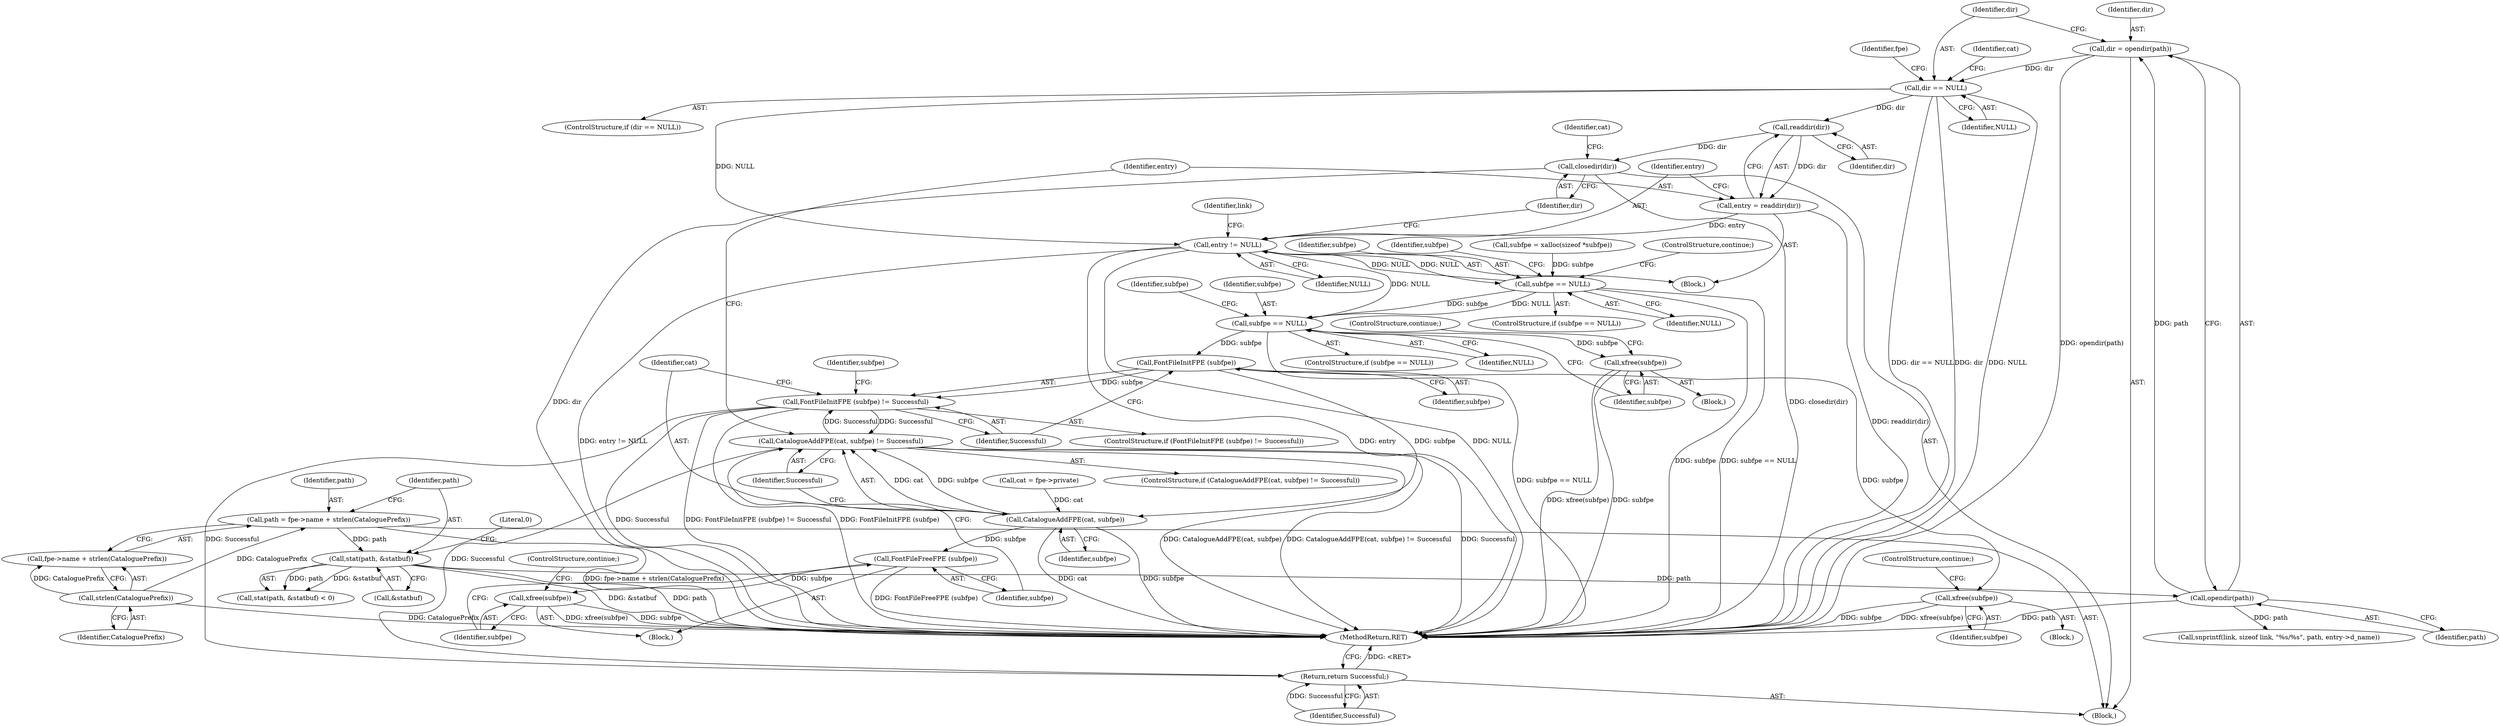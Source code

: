 digraph "0_libxfont_5bf703700ee4a5d6eae20da07cb7a29369667aef@API" {
"1000173" [label="(Call,readdir(dir))"];
"1000159" [label="(Call,dir == NULL)"];
"1000154" [label="(Call,dir = opendir(path))"];
"1000156" [label="(Call,opendir(path))"];
"1000132" [label="(Call,stat(path, &statbuf))"];
"1000121" [label="(Call,path = fpe->name + strlen(CataloguePrefix))"];
"1000127" [label="(Call,strlen(CataloguePrefix))"];
"1000171" [label="(Call,entry = readdir(dir))"];
"1000175" [label="(Call,entry != NULL)"];
"1000280" [label="(Call,subfpe == NULL)"];
"1000305" [label="(Call,subfpe == NULL)"];
"1000309" [label="(Call,xfree(subfpe))"];
"1000332" [label="(Call,FontFileInitFPE (subfpe))"];
"1000331" [label="(Call,FontFileInitFPE (subfpe) != Successful)"];
"1000344" [label="(Call,CatalogueAddFPE(cat, subfpe) != Successful)"];
"1000378" [label="(Return,return Successful;)"];
"1000340" [label="(Call,xfree(subfpe))"];
"1000345" [label="(Call,CatalogueAddFPE(cat, subfpe))"];
"1000350" [label="(Call,FontFileFreeFPE (subfpe))"];
"1000352" [label="(Call,xfree(subfpe))"];
"1000355" [label="(Call,closedir(dir))"];
"1000180" [label="(Identifier,link)"];
"1000344" [label="(Call,CatalogueAddFPE(cat, subfpe) != Successful)"];
"1000157" [label="(Identifier,path)"];
"1000134" [label="(Call,&statbuf)"];
"1000160" [label="(Identifier,dir)"];
"1000286" [label="(Identifier,subfpe)"];
"1000136" [label="(Literal,0)"];
"1000347" [label="(Identifier,subfpe)"];
"1000179" [label="(Call,snprintf(link, sizeof link, \"%s/%s\", path, entry->d_name))"];
"1000333" [label="(Identifier,subfpe)"];
"1000380" [label="(MethodReturn,RET)"];
"1000172" [label="(Identifier,entry)"];
"1000279" [label="(ControlStructure,if (subfpe == NULL))"];
"1000338" [label="(Identifier,subfpe)"];
"1000123" [label="(Call,fpe->name + strlen(CataloguePrefix))"];
"1000355" [label="(Call,closedir(dir))"];
"1000346" [label="(Identifier,cat)"];
"1000335" [label="(Block,)"];
"1000304" [label="(ControlStructure,if (subfpe == NULL))"];
"1000104" [label="(Block,)"];
"1000273" [label="(Call,subfpe = xalloc(sizeof *subfpe))"];
"1000133" [label="(Identifier,path)"];
"1000283" [label="(ControlStructure,continue;)"];
"1000174" [label="(Identifier,dir)"];
"1000332" [label="(Call,FontFileInitFPE (subfpe))"];
"1000309" [label="(Call,xfree(subfpe))"];
"1000340" [label="(Call,xfree(subfpe))"];
"1000161" [label="(Identifier,NULL)"];
"1000311" [label="(ControlStructure,continue;)"];
"1000132" [label="(Call,stat(path, &statbuf))"];
"1000314" [label="(Identifier,subfpe)"];
"1000127" [label="(Call,strlen(CataloguePrefix))"];
"1000177" [label="(Identifier,NULL)"];
"1000356" [label="(Identifier,dir)"];
"1000306" [label="(Identifier,subfpe)"];
"1000345" [label="(Call,CatalogueAddFPE(cat, subfpe))"];
"1000307" [label="(Identifier,NULL)"];
"1000305" [label="(Call,subfpe == NULL)"];
"1000281" [label="(Identifier,subfpe)"];
"1000131" [label="(Call,stat(path, &statbuf) < 0)"];
"1000164" [label="(Identifier,cat)"];
"1000282" [label="(Identifier,NULL)"];
"1000310" [label="(Identifier,subfpe)"];
"1000159" [label="(Call,dir == NULL)"];
"1000341" [label="(Identifier,subfpe)"];
"1000343" [label="(ControlStructure,if (CatalogueAddFPE(cat, subfpe) != Successful))"];
"1000156" [label="(Call,opendir(path))"];
"1000354" [label="(ControlStructure,continue;)"];
"1000359" [label="(Identifier,cat)"];
"1000175" [label="(Call,entry != NULL)"];
"1000334" [label="(Identifier,Successful)"];
"1000170" [label="(Block,)"];
"1000176" [label="(Identifier,entry)"];
"1000173" [label="(Call,readdir(dir))"];
"1000331" [label="(Call,FontFileInitFPE (subfpe) != Successful)"];
"1000379" [label="(Identifier,Successful)"];
"1000342" [label="(ControlStructure,continue;)"];
"1000158" [label="(ControlStructure,if (dir == NULL))"];
"1000349" [label="(Block,)"];
"1000121" [label="(Call,path = fpe->name + strlen(CataloguePrefix))"];
"1000171" [label="(Call,entry = readdir(dir))"];
"1000168" [label="(Identifier,fpe)"];
"1000280" [label="(Call,subfpe == NULL)"];
"1000378" [label="(Return,return Successful;)"];
"1000155" [label="(Identifier,dir)"];
"1000351" [label="(Identifier,subfpe)"];
"1000122" [label="(Identifier,path)"];
"1000353" [label="(Identifier,subfpe)"];
"1000352" [label="(Call,xfree(subfpe))"];
"1000330" [label="(ControlStructure,if (FontFileInitFPE (subfpe) != Successful))"];
"1000350" [label="(Call,FontFileFreeFPE (subfpe))"];
"1000308" [label="(Block,)"];
"1000154" [label="(Call,dir = opendir(path))"];
"1000128" [label="(Identifier,CataloguePrefix)"];
"1000348" [label="(Identifier,Successful)"];
"1000106" [label="(Call,cat = fpe->private)"];
"1000173" -> "1000171"  [label="AST: "];
"1000173" -> "1000174"  [label="CFG: "];
"1000174" -> "1000173"  [label="AST: "];
"1000171" -> "1000173"  [label="CFG: "];
"1000173" -> "1000171"  [label="DDG: dir"];
"1000159" -> "1000173"  [label="DDG: dir"];
"1000173" -> "1000355"  [label="DDG: dir"];
"1000159" -> "1000158"  [label="AST: "];
"1000159" -> "1000161"  [label="CFG: "];
"1000160" -> "1000159"  [label="AST: "];
"1000161" -> "1000159"  [label="AST: "];
"1000164" -> "1000159"  [label="CFG: "];
"1000168" -> "1000159"  [label="CFG: "];
"1000159" -> "1000380"  [label="DDG: dir == NULL"];
"1000159" -> "1000380"  [label="DDG: dir"];
"1000159" -> "1000380"  [label="DDG: NULL"];
"1000154" -> "1000159"  [label="DDG: dir"];
"1000159" -> "1000175"  [label="DDG: NULL"];
"1000154" -> "1000104"  [label="AST: "];
"1000154" -> "1000156"  [label="CFG: "];
"1000155" -> "1000154"  [label="AST: "];
"1000156" -> "1000154"  [label="AST: "];
"1000160" -> "1000154"  [label="CFG: "];
"1000154" -> "1000380"  [label="DDG: opendir(path)"];
"1000156" -> "1000154"  [label="DDG: path"];
"1000156" -> "1000157"  [label="CFG: "];
"1000157" -> "1000156"  [label="AST: "];
"1000156" -> "1000380"  [label="DDG: path"];
"1000132" -> "1000156"  [label="DDG: path"];
"1000156" -> "1000179"  [label="DDG: path"];
"1000132" -> "1000131"  [label="AST: "];
"1000132" -> "1000134"  [label="CFG: "];
"1000133" -> "1000132"  [label="AST: "];
"1000134" -> "1000132"  [label="AST: "];
"1000136" -> "1000132"  [label="CFG: "];
"1000132" -> "1000380"  [label="DDG: &statbuf"];
"1000132" -> "1000380"  [label="DDG: path"];
"1000132" -> "1000131"  [label="DDG: path"];
"1000132" -> "1000131"  [label="DDG: &statbuf"];
"1000121" -> "1000132"  [label="DDG: path"];
"1000121" -> "1000104"  [label="AST: "];
"1000121" -> "1000123"  [label="CFG: "];
"1000122" -> "1000121"  [label="AST: "];
"1000123" -> "1000121"  [label="AST: "];
"1000133" -> "1000121"  [label="CFG: "];
"1000121" -> "1000380"  [label="DDG: fpe->name + strlen(CataloguePrefix)"];
"1000127" -> "1000121"  [label="DDG: CataloguePrefix"];
"1000127" -> "1000123"  [label="AST: "];
"1000127" -> "1000128"  [label="CFG: "];
"1000128" -> "1000127"  [label="AST: "];
"1000123" -> "1000127"  [label="CFG: "];
"1000127" -> "1000380"  [label="DDG: CataloguePrefix"];
"1000127" -> "1000123"  [label="DDG: CataloguePrefix"];
"1000171" -> "1000170"  [label="AST: "];
"1000172" -> "1000171"  [label="AST: "];
"1000176" -> "1000171"  [label="CFG: "];
"1000171" -> "1000380"  [label="DDG: readdir(dir)"];
"1000171" -> "1000175"  [label="DDG: entry"];
"1000175" -> "1000170"  [label="AST: "];
"1000175" -> "1000177"  [label="CFG: "];
"1000176" -> "1000175"  [label="AST: "];
"1000177" -> "1000175"  [label="AST: "];
"1000180" -> "1000175"  [label="CFG: "];
"1000356" -> "1000175"  [label="CFG: "];
"1000175" -> "1000380"  [label="DDG: entry"];
"1000175" -> "1000380"  [label="DDG: NULL"];
"1000175" -> "1000380"  [label="DDG: entry != NULL"];
"1000280" -> "1000175"  [label="DDG: NULL"];
"1000305" -> "1000175"  [label="DDG: NULL"];
"1000175" -> "1000280"  [label="DDG: NULL"];
"1000280" -> "1000279"  [label="AST: "];
"1000280" -> "1000282"  [label="CFG: "];
"1000281" -> "1000280"  [label="AST: "];
"1000282" -> "1000280"  [label="AST: "];
"1000283" -> "1000280"  [label="CFG: "];
"1000286" -> "1000280"  [label="CFG: "];
"1000280" -> "1000380"  [label="DDG: subfpe == NULL"];
"1000280" -> "1000380"  [label="DDG: subfpe"];
"1000273" -> "1000280"  [label="DDG: subfpe"];
"1000280" -> "1000305"  [label="DDG: subfpe"];
"1000280" -> "1000305"  [label="DDG: NULL"];
"1000305" -> "1000304"  [label="AST: "];
"1000305" -> "1000307"  [label="CFG: "];
"1000306" -> "1000305"  [label="AST: "];
"1000307" -> "1000305"  [label="AST: "];
"1000310" -> "1000305"  [label="CFG: "];
"1000314" -> "1000305"  [label="CFG: "];
"1000305" -> "1000380"  [label="DDG: subfpe == NULL"];
"1000305" -> "1000309"  [label="DDG: subfpe"];
"1000305" -> "1000332"  [label="DDG: subfpe"];
"1000309" -> "1000308"  [label="AST: "];
"1000309" -> "1000310"  [label="CFG: "];
"1000310" -> "1000309"  [label="AST: "];
"1000311" -> "1000309"  [label="CFG: "];
"1000309" -> "1000380"  [label="DDG: subfpe"];
"1000309" -> "1000380"  [label="DDG: xfree(subfpe)"];
"1000332" -> "1000331"  [label="AST: "];
"1000332" -> "1000333"  [label="CFG: "];
"1000333" -> "1000332"  [label="AST: "];
"1000334" -> "1000332"  [label="CFG: "];
"1000332" -> "1000331"  [label="DDG: subfpe"];
"1000332" -> "1000340"  [label="DDG: subfpe"];
"1000332" -> "1000345"  [label="DDG: subfpe"];
"1000331" -> "1000330"  [label="AST: "];
"1000331" -> "1000334"  [label="CFG: "];
"1000334" -> "1000331"  [label="AST: "];
"1000338" -> "1000331"  [label="CFG: "];
"1000346" -> "1000331"  [label="CFG: "];
"1000331" -> "1000380"  [label="DDG: Successful"];
"1000331" -> "1000380"  [label="DDG: FontFileInitFPE (subfpe) != Successful"];
"1000331" -> "1000380"  [label="DDG: FontFileInitFPE (subfpe)"];
"1000344" -> "1000331"  [label="DDG: Successful"];
"1000331" -> "1000344"  [label="DDG: Successful"];
"1000331" -> "1000378"  [label="DDG: Successful"];
"1000344" -> "1000343"  [label="AST: "];
"1000344" -> "1000348"  [label="CFG: "];
"1000345" -> "1000344"  [label="AST: "];
"1000348" -> "1000344"  [label="AST: "];
"1000172" -> "1000344"  [label="CFG: "];
"1000351" -> "1000344"  [label="CFG: "];
"1000344" -> "1000380"  [label="DDG: CatalogueAddFPE(cat, subfpe) != Successful"];
"1000344" -> "1000380"  [label="DDG: Successful"];
"1000344" -> "1000380"  [label="DDG: CatalogueAddFPE(cat, subfpe)"];
"1000345" -> "1000344"  [label="DDG: cat"];
"1000345" -> "1000344"  [label="DDG: subfpe"];
"1000344" -> "1000378"  [label="DDG: Successful"];
"1000378" -> "1000104"  [label="AST: "];
"1000378" -> "1000379"  [label="CFG: "];
"1000379" -> "1000378"  [label="AST: "];
"1000380" -> "1000378"  [label="CFG: "];
"1000378" -> "1000380"  [label="DDG: <RET>"];
"1000379" -> "1000378"  [label="DDG: Successful"];
"1000340" -> "1000335"  [label="AST: "];
"1000340" -> "1000341"  [label="CFG: "];
"1000341" -> "1000340"  [label="AST: "];
"1000342" -> "1000340"  [label="CFG: "];
"1000340" -> "1000380"  [label="DDG: xfree(subfpe)"];
"1000340" -> "1000380"  [label="DDG: subfpe"];
"1000345" -> "1000347"  [label="CFG: "];
"1000346" -> "1000345"  [label="AST: "];
"1000347" -> "1000345"  [label="AST: "];
"1000348" -> "1000345"  [label="CFG: "];
"1000345" -> "1000380"  [label="DDG: subfpe"];
"1000345" -> "1000380"  [label="DDG: cat"];
"1000106" -> "1000345"  [label="DDG: cat"];
"1000345" -> "1000350"  [label="DDG: subfpe"];
"1000350" -> "1000349"  [label="AST: "];
"1000350" -> "1000351"  [label="CFG: "];
"1000351" -> "1000350"  [label="AST: "];
"1000353" -> "1000350"  [label="CFG: "];
"1000350" -> "1000380"  [label="DDG: FontFileFreeFPE (subfpe)"];
"1000350" -> "1000352"  [label="DDG: subfpe"];
"1000352" -> "1000349"  [label="AST: "];
"1000352" -> "1000353"  [label="CFG: "];
"1000353" -> "1000352"  [label="AST: "];
"1000354" -> "1000352"  [label="CFG: "];
"1000352" -> "1000380"  [label="DDG: subfpe"];
"1000352" -> "1000380"  [label="DDG: xfree(subfpe)"];
"1000355" -> "1000104"  [label="AST: "];
"1000355" -> "1000356"  [label="CFG: "];
"1000356" -> "1000355"  [label="AST: "];
"1000359" -> "1000355"  [label="CFG: "];
"1000355" -> "1000380"  [label="DDG: dir"];
"1000355" -> "1000380"  [label="DDG: closedir(dir)"];
}
